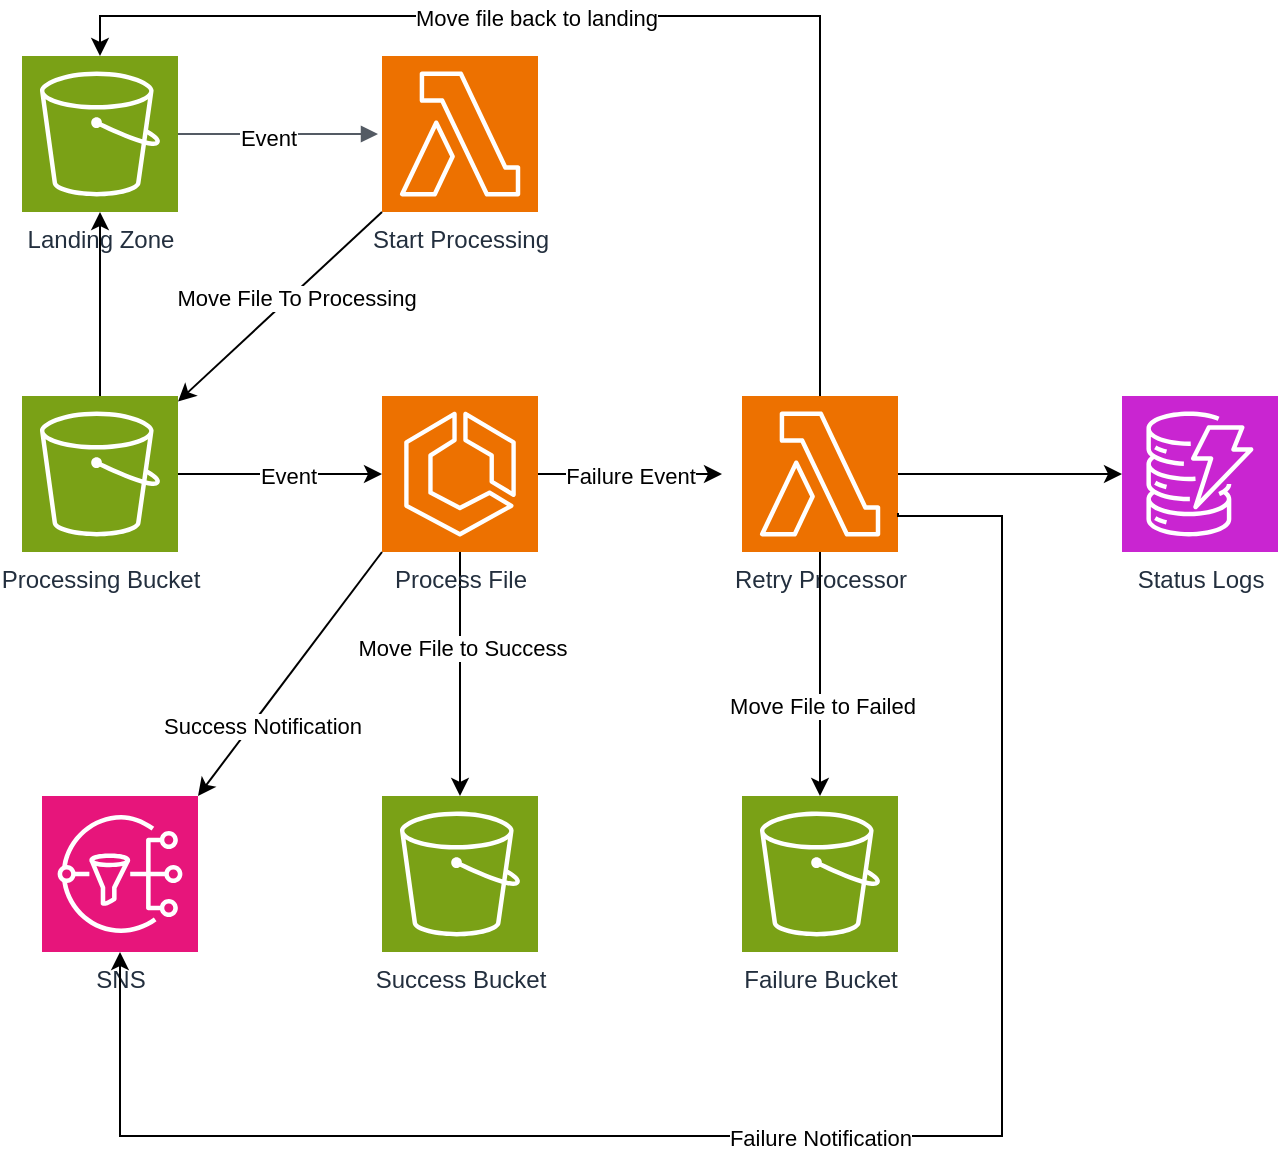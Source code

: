 <mxfile version="22.1.5" type="github">
  <diagram id="Ht1M8jgEwFfnCIfOTk4-" name="Page-1">
    <mxGraphModel dx="1242" dy="680" grid="1" gridSize="10" guides="1" tooltips="1" connect="1" arrows="1" fold="1" page="1" pageScale="1" pageWidth="1169" pageHeight="827" math="0" shadow="0">
      <root>
        <mxCell id="0" />
        <mxCell id="1" parent="0" />
        <mxCell id="OTzE6Snlm9M5zd5s4sas-1" value="Landing Zone" style="sketch=0;points=[[0,0,0],[0.25,0,0],[0.5,0,0],[0.75,0,0],[1,0,0],[0,1,0],[0.25,1,0],[0.5,1,0],[0.75,1,0],[1,1,0],[0,0.25,0],[0,0.5,0],[0,0.75,0],[1,0.25,0],[1,0.5,0],[1,0.75,0]];outlineConnect=0;fontColor=#232F3E;fillColor=#7AA116;strokeColor=#ffffff;dashed=0;verticalLabelPosition=bottom;verticalAlign=top;align=center;html=1;fontSize=12;fontStyle=0;aspect=fixed;shape=mxgraph.aws4.resourceIcon;resIcon=mxgraph.aws4.s3;" vertex="1" parent="1">
          <mxGeometry x="80" y="90" width="78" height="78" as="geometry" />
        </mxCell>
        <mxCell id="OTzE6Snlm9M5zd5s4sas-2" value="" style="edgeStyle=orthogonalEdgeStyle;html=1;endArrow=block;elbow=vertical;startArrow=none;endFill=1;strokeColor=#545B64;rounded=0;" edge="1" parent="1" source="OTzE6Snlm9M5zd5s4sas-1">
          <mxGeometry width="100" relative="1" as="geometry">
            <mxPoint x="158" y="129" as="sourcePoint" />
            <mxPoint x="258" y="129" as="targetPoint" />
          </mxGeometry>
        </mxCell>
        <mxCell id="OTzE6Snlm9M5zd5s4sas-14" value="Event" style="edgeLabel;html=1;align=center;verticalAlign=middle;resizable=0;points=[];" vertex="1" connectable="0" parent="OTzE6Snlm9M5zd5s4sas-2">
          <mxGeometry x="-0.104" y="-2" relative="1" as="geometry">
            <mxPoint as="offset" />
          </mxGeometry>
        </mxCell>
        <mxCell id="OTzE6Snlm9M5zd5s4sas-21" style="rounded=0;orthogonalLoop=1;jettySize=auto;html=1;exitX=0;exitY=1;exitDx=0;exitDy=0;exitPerimeter=0;" edge="1" parent="1" source="OTzE6Snlm9M5zd5s4sas-3" target="OTzE6Snlm9M5zd5s4sas-19">
          <mxGeometry relative="1" as="geometry" />
        </mxCell>
        <mxCell id="OTzE6Snlm9M5zd5s4sas-26" value="Move File To Processing" style="edgeLabel;html=1;align=center;verticalAlign=middle;resizable=0;points=[];" vertex="1" connectable="0" parent="OTzE6Snlm9M5zd5s4sas-21">
          <mxGeometry x="-0.117" y="2" relative="1" as="geometry">
            <mxPoint y="-1" as="offset" />
          </mxGeometry>
        </mxCell>
        <mxCell id="OTzE6Snlm9M5zd5s4sas-3" value="Start Processing" style="sketch=0;points=[[0,0,0],[0.25,0,0],[0.5,0,0],[0.75,0,0],[1,0,0],[0,1,0],[0.25,1,0],[0.5,1,0],[0.75,1,0],[1,1,0],[0,0.25,0],[0,0.5,0],[0,0.75,0],[1,0.25,0],[1,0.5,0],[1,0.75,0]];outlineConnect=0;fontColor=#232F3E;fillColor=#ED7100;strokeColor=#ffffff;dashed=0;verticalLabelPosition=bottom;verticalAlign=top;align=center;html=1;fontSize=12;fontStyle=0;aspect=fixed;shape=mxgraph.aws4.resourceIcon;resIcon=mxgraph.aws4.lambda;" vertex="1" parent="1">
          <mxGeometry x="260" y="90" width="78" height="78" as="geometry" />
        </mxCell>
        <mxCell id="OTzE6Snlm9M5zd5s4sas-6" style="edgeStyle=orthogonalEdgeStyle;rounded=0;orthogonalLoop=1;jettySize=auto;html=1;exitX=0.5;exitY=1;exitDx=0;exitDy=0;exitPerimeter=0;" edge="1" parent="1" source="OTzE6Snlm9M5zd5s4sas-4">
          <mxGeometry relative="1" as="geometry">
            <mxPoint x="299" y="460" as="targetPoint" />
          </mxGeometry>
        </mxCell>
        <mxCell id="OTzE6Snlm9M5zd5s4sas-29" value="Move File to Success" style="edgeLabel;html=1;align=center;verticalAlign=middle;resizable=0;points=[];" vertex="1" connectable="0" parent="OTzE6Snlm9M5zd5s4sas-6">
          <mxGeometry x="-0.216" y="1" relative="1" as="geometry">
            <mxPoint as="offset" />
          </mxGeometry>
        </mxCell>
        <mxCell id="OTzE6Snlm9M5zd5s4sas-10" value="Failure Event" style="edgeStyle=orthogonalEdgeStyle;rounded=0;orthogonalLoop=1;jettySize=auto;html=1;exitX=1;exitY=0.5;exitDx=0;exitDy=0;exitPerimeter=0;" edge="1" parent="1" source="OTzE6Snlm9M5zd5s4sas-4">
          <mxGeometry relative="1" as="geometry">
            <mxPoint x="430" y="299" as="targetPoint" />
          </mxGeometry>
        </mxCell>
        <mxCell id="OTzE6Snlm9M5zd5s4sas-4" value="Process File" style="sketch=0;points=[[0,0,0],[0.25,0,0],[0.5,0,0],[0.75,0,0],[1,0,0],[0,1,0],[0.25,1,0],[0.5,1,0],[0.75,1,0],[1,1,0],[0,0.25,0],[0,0.5,0],[0,0.75,0],[1,0.25,0],[1,0.5,0],[1,0.75,0]];outlineConnect=0;fontColor=#232F3E;fillColor=#ED7100;strokeColor=#ffffff;dashed=0;verticalLabelPosition=bottom;verticalAlign=top;align=center;html=1;fontSize=12;fontStyle=0;aspect=fixed;shape=mxgraph.aws4.resourceIcon;resIcon=mxgraph.aws4.ecs;" vertex="1" parent="1">
          <mxGeometry x="260" y="260" width="78" height="78" as="geometry" />
        </mxCell>
        <mxCell id="OTzE6Snlm9M5zd5s4sas-8" value="Success Bucket" style="sketch=0;points=[[0,0,0],[0.25,0,0],[0.5,0,0],[0.75,0,0],[1,0,0],[0,1,0],[0.25,1,0],[0.5,1,0],[0.75,1,0],[1,1,0],[0,0.25,0],[0,0.5,0],[0,0.75,0],[1,0.25,0],[1,0.5,0],[1,0.75,0]];outlineConnect=0;fontColor=#232F3E;fillColor=#7AA116;strokeColor=#ffffff;dashed=0;verticalLabelPosition=bottom;verticalAlign=top;align=center;html=1;fontSize=12;fontStyle=0;aspect=fixed;shape=mxgraph.aws4.resourceIcon;resIcon=mxgraph.aws4.s3;" vertex="1" parent="1">
          <mxGeometry x="260" y="460" width="78" height="78" as="geometry" />
        </mxCell>
        <mxCell id="OTzE6Snlm9M5zd5s4sas-30" style="edgeStyle=orthogonalEdgeStyle;rounded=0;orthogonalLoop=1;jettySize=auto;html=1;exitX=1;exitY=0.5;exitDx=0;exitDy=0;exitPerimeter=0;" edge="1" parent="1" source="OTzE6Snlm9M5zd5s4sas-9" target="OTzE6Snlm9M5zd5s4sas-11">
          <mxGeometry relative="1" as="geometry" />
        </mxCell>
        <mxCell id="OTzE6Snlm9M5zd5s4sas-9" value="Retry Processor" style="sketch=0;points=[[0,0,0],[0.25,0,0],[0.5,0,0],[0.75,0,0],[1,0,0],[0,1,0],[0.25,1,0],[0.5,1,0],[0.75,1,0],[1,1,0],[0,0.25,0],[0,0.5,0],[0,0.75,0],[1,0.25,0],[1,0.5,0],[1,0.75,0]];outlineConnect=0;fontColor=#232F3E;fillColor=#ED7100;strokeColor=#ffffff;dashed=0;verticalLabelPosition=bottom;verticalAlign=top;align=center;html=1;fontSize=12;fontStyle=0;aspect=fixed;shape=mxgraph.aws4.resourceIcon;resIcon=mxgraph.aws4.lambda;" vertex="1" parent="1">
          <mxGeometry x="440" y="260" width="78" height="78" as="geometry" />
        </mxCell>
        <mxCell id="OTzE6Snlm9M5zd5s4sas-11" value="Status Logs" style="sketch=0;points=[[0,0,0],[0.25,0,0],[0.5,0,0],[0.75,0,0],[1,0,0],[0,1,0],[0.25,1,0],[0.5,1,0],[0.75,1,0],[1,1,0],[0,0.25,0],[0,0.5,0],[0,0.75,0],[1,0.25,0],[1,0.5,0],[1,0.75,0]];outlineConnect=0;fontColor=#232F3E;fillColor=#C925D1;strokeColor=#ffffff;dashed=0;verticalLabelPosition=bottom;verticalAlign=top;align=center;html=1;fontSize=12;fontStyle=0;aspect=fixed;shape=mxgraph.aws4.resourceIcon;resIcon=mxgraph.aws4.dynamodb;" vertex="1" parent="1">
          <mxGeometry x="630" y="260" width="78" height="78" as="geometry" />
        </mxCell>
        <mxCell id="OTzE6Snlm9M5zd5s4sas-19" value="Processing Bucket" style="sketch=0;points=[[0,0,0],[0.25,0,0],[0.5,0,0],[0.75,0,0],[1,0,0],[0,1,0],[0.25,1,0],[0.5,1,0],[0.75,1,0],[1,1,0],[0,0.25,0],[0,0.5,0],[0,0.75,0],[1,0.25,0],[1,0.5,0],[1,0.75,0]];outlineConnect=0;fontColor=#232F3E;fillColor=#7AA116;strokeColor=#ffffff;dashed=0;verticalLabelPosition=bottom;verticalAlign=top;align=center;html=1;fontSize=12;fontStyle=0;aspect=fixed;shape=mxgraph.aws4.resourceIcon;resIcon=mxgraph.aws4.s3;" vertex="1" parent="1">
          <mxGeometry x="80" y="260" width="78" height="78" as="geometry" />
        </mxCell>
        <mxCell id="OTzE6Snlm9M5zd5s4sas-24" style="edgeStyle=orthogonalEdgeStyle;rounded=0;orthogonalLoop=1;jettySize=auto;html=1;exitX=0.5;exitY=0;exitDx=0;exitDy=0;exitPerimeter=0;entryX=0.5;entryY=1;entryDx=0;entryDy=0;entryPerimeter=0;" edge="1" parent="1" source="OTzE6Snlm9M5zd5s4sas-19" target="OTzE6Snlm9M5zd5s4sas-1">
          <mxGeometry relative="1" as="geometry" />
        </mxCell>
        <mxCell id="OTzE6Snlm9M5zd5s4sas-27" style="edgeStyle=orthogonalEdgeStyle;rounded=0;orthogonalLoop=1;jettySize=auto;html=1;exitX=0.5;exitY=0;exitDx=0;exitDy=0;exitPerimeter=0;entryX=0.5;entryY=0;entryDx=0;entryDy=0;entryPerimeter=0;" edge="1" parent="1" source="OTzE6Snlm9M5zd5s4sas-9" target="OTzE6Snlm9M5zd5s4sas-1">
          <mxGeometry relative="1" as="geometry" />
        </mxCell>
        <mxCell id="OTzE6Snlm9M5zd5s4sas-28" value="Move file back to landing" style="edgeLabel;html=1;align=center;verticalAlign=middle;resizable=0;points=[];" vertex="1" connectable="0" parent="OTzE6Snlm9M5zd5s4sas-27">
          <mxGeometry x="0.165" y="1" relative="1" as="geometry">
            <mxPoint as="offset" />
          </mxGeometry>
        </mxCell>
        <mxCell id="OTzE6Snlm9M5zd5s4sas-31" value="Failure Bucket" style="sketch=0;points=[[0,0,0],[0.25,0,0],[0.5,0,0],[0.75,0,0],[1,0,0],[0,1,0],[0.25,1,0],[0.5,1,0],[0.75,1,0],[1,1,0],[0,0.25,0],[0,0.5,0],[0,0.75,0],[1,0.25,0],[1,0.5,0],[1,0.75,0]];outlineConnect=0;fontColor=#232F3E;fillColor=#7AA116;strokeColor=#ffffff;dashed=0;verticalLabelPosition=bottom;verticalAlign=top;align=center;html=1;fontSize=12;fontStyle=0;aspect=fixed;shape=mxgraph.aws4.resourceIcon;resIcon=mxgraph.aws4.s3;" vertex="1" parent="1">
          <mxGeometry x="440" y="460" width="78" height="78" as="geometry" />
        </mxCell>
        <mxCell id="OTzE6Snlm9M5zd5s4sas-32" style="edgeStyle=orthogonalEdgeStyle;rounded=0;orthogonalLoop=1;jettySize=auto;html=1;exitX=0.5;exitY=1;exitDx=0;exitDy=0;exitPerimeter=0;entryX=0.5;entryY=0;entryDx=0;entryDy=0;entryPerimeter=0;" edge="1" parent="1" source="OTzE6Snlm9M5zd5s4sas-9" target="OTzE6Snlm9M5zd5s4sas-31">
          <mxGeometry relative="1" as="geometry" />
        </mxCell>
        <mxCell id="OTzE6Snlm9M5zd5s4sas-33" value="Move File to Failed" style="edgeLabel;html=1;align=center;verticalAlign=middle;resizable=0;points=[];" vertex="1" connectable="0" parent="OTzE6Snlm9M5zd5s4sas-32">
          <mxGeometry x="0.262" y="1" relative="1" as="geometry">
            <mxPoint as="offset" />
          </mxGeometry>
        </mxCell>
        <mxCell id="OTzE6Snlm9M5zd5s4sas-36" style="edgeStyle=orthogonalEdgeStyle;rounded=0;orthogonalLoop=1;jettySize=auto;html=1;exitX=1;exitY=0.5;exitDx=0;exitDy=0;exitPerimeter=0;entryX=0;entryY=0.5;entryDx=0;entryDy=0;entryPerimeter=0;" edge="1" parent="1" source="OTzE6Snlm9M5zd5s4sas-19" target="OTzE6Snlm9M5zd5s4sas-4">
          <mxGeometry relative="1" as="geometry" />
        </mxCell>
        <mxCell id="OTzE6Snlm9M5zd5s4sas-37" value="Event" style="edgeLabel;html=1;align=center;verticalAlign=middle;resizable=0;points=[];" vertex="1" connectable="0" parent="OTzE6Snlm9M5zd5s4sas-36">
          <mxGeometry x="0.078" y="-1" relative="1" as="geometry">
            <mxPoint as="offset" />
          </mxGeometry>
        </mxCell>
        <mxCell id="OTzE6Snlm9M5zd5s4sas-38" value="SNS" style="sketch=0;points=[[0,0,0],[0.25,0,0],[0.5,0,0],[0.75,0,0],[1,0,0],[0,1,0],[0.25,1,0],[0.5,1,0],[0.75,1,0],[1,1,0],[0,0.25,0],[0,0.5,0],[0,0.75,0],[1,0.25,0],[1,0.5,0],[1,0.75,0]];outlineConnect=0;fontColor=#232F3E;fillColor=#E7157B;strokeColor=#ffffff;dashed=0;verticalLabelPosition=bottom;verticalAlign=top;align=center;html=1;fontSize=12;fontStyle=0;aspect=fixed;shape=mxgraph.aws4.resourceIcon;resIcon=mxgraph.aws4.sns;" vertex="1" parent="1">
          <mxGeometry x="90" y="460" width="78" height="78" as="geometry" />
        </mxCell>
        <mxCell id="OTzE6Snlm9M5zd5s4sas-39" style="rounded=0;orthogonalLoop=1;jettySize=auto;html=1;exitX=0;exitY=1;exitDx=0;exitDy=0;exitPerimeter=0;entryX=1;entryY=0;entryDx=0;entryDy=0;entryPerimeter=0;" edge="1" parent="1" source="OTzE6Snlm9M5zd5s4sas-4" target="OTzE6Snlm9M5zd5s4sas-38">
          <mxGeometry relative="1" as="geometry" />
        </mxCell>
        <mxCell id="OTzE6Snlm9M5zd5s4sas-40" value="Success Notification" style="edgeLabel;html=1;align=center;verticalAlign=middle;resizable=0;points=[];" vertex="1" connectable="0" parent="OTzE6Snlm9M5zd5s4sas-39">
          <mxGeometry x="0.053" y="2" relative="1" as="geometry">
            <mxPoint x="-13" y="21" as="offset" />
          </mxGeometry>
        </mxCell>
        <mxCell id="OTzE6Snlm9M5zd5s4sas-41" style="edgeStyle=orthogonalEdgeStyle;rounded=0;orthogonalLoop=1;jettySize=auto;html=1;exitX=1;exitY=0.75;exitDx=0;exitDy=0;exitPerimeter=0;entryX=0.5;entryY=1;entryDx=0;entryDy=0;entryPerimeter=0;" edge="1" parent="1" source="OTzE6Snlm9M5zd5s4sas-9" target="OTzE6Snlm9M5zd5s4sas-38">
          <mxGeometry relative="1" as="geometry">
            <Array as="points">
              <mxPoint x="518" y="320" />
              <mxPoint x="570" y="320" />
              <mxPoint x="570" y="630" />
              <mxPoint x="129" y="630" />
            </Array>
          </mxGeometry>
        </mxCell>
        <mxCell id="OTzE6Snlm9M5zd5s4sas-42" value="Failure Notification" style="edgeLabel;html=1;align=center;verticalAlign=middle;resizable=0;points=[];" vertex="1" connectable="0" parent="OTzE6Snlm9M5zd5s4sas-41">
          <mxGeometry x="0.016" y="1" relative="1" as="geometry">
            <mxPoint x="1" as="offset" />
          </mxGeometry>
        </mxCell>
      </root>
    </mxGraphModel>
  </diagram>
</mxfile>
